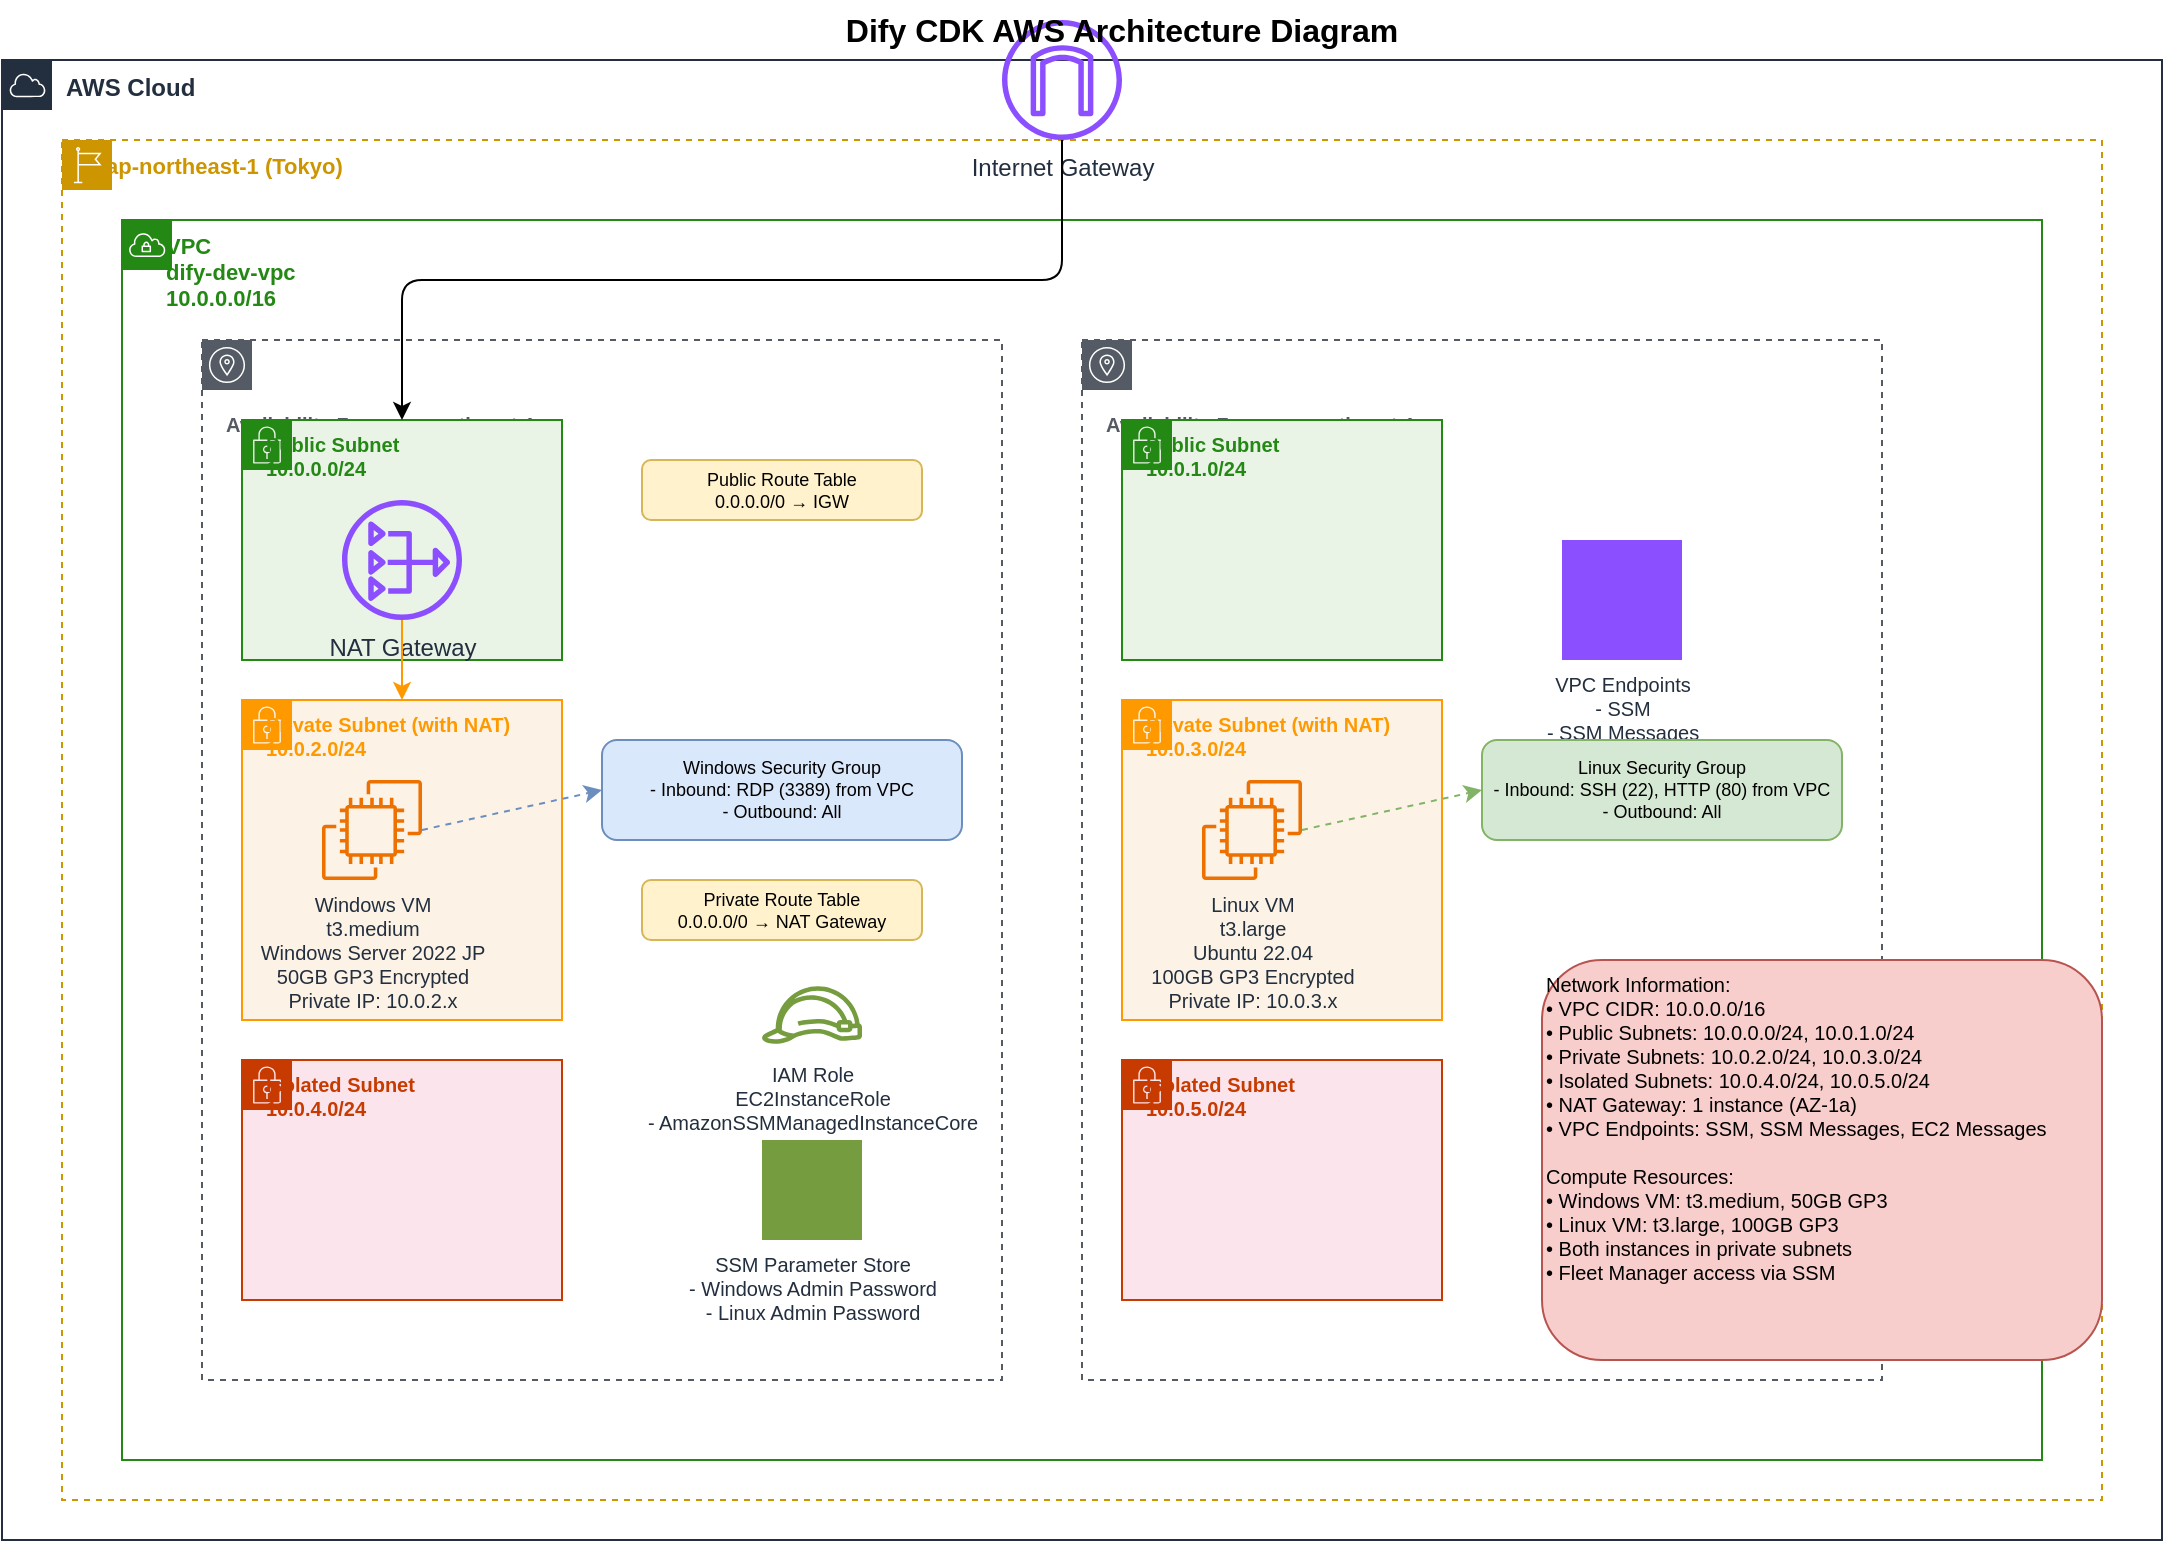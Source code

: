 <mxfile version="27.0.9">
  <diagram name="AWS-Architecture" id="aws-arch">
    <mxGraphModel dx="1636" dy="973" grid="1" gridSize="10" guides="1" tooltips="1" connect="1" arrows="1" fold="1" page="1" pageScale="1" pageWidth="1169" pageHeight="827" math="0" shadow="0">
      <root>
        <mxCell id="0" />
        <mxCell id="1" parent="0" />
        <mxCell id="aws-cloud" value="AWS Cloud" style="sketch=0;outlineConnect=0;gradientColor=none;html=1;whiteSpace=wrap;fontSize=12;fontStyle=1;shape=mxgraph.aws4.group;grIcon=mxgraph.aws4.group_aws_cloud;strokeColor=#232F3E;fillColor=none;verticalAlign=top;align=left;spacingLeft=30;fontColor=#232F3E;dashed=0;" parent="1" vertex="1">
          <mxGeometry x="40" y="40" width="1080" height="740" as="geometry" />
        </mxCell>
        <mxCell id="region" value="ap-northeast-1 (Tokyo)" style="sketch=0;outlineConnect=0;gradientColor=none;html=1;whiteSpace=wrap;fontSize=11;fontStyle=1;shape=mxgraph.aws4.group;grIcon=mxgraph.aws4.group_region;strokeColor=#CD9500;fillColor=none;verticalAlign=top;align=left;spacingLeft=20;fontColor=#CD9500;dashed=1;" parent="1" vertex="1">
          <mxGeometry x="70" y="80" width="1020" height="680" as="geometry" />
        </mxCell>
        <mxCell id="vpc" value="VPC&#xa;dify-dev-vpc&#xa;10.0.0.0/16" style="sketch=0;outlineConnect=0;gradientColor=none;html=1;whiteSpace=wrap;fontSize=11;fontStyle=1;shape=mxgraph.aws4.group;grIcon=mxgraph.aws4.group_vpc;strokeColor=#248814;fillColor=none;verticalAlign=top;align=left;spacingLeft=20;fontColor=#248814;dashed=0;" parent="1" vertex="1">
          <mxGeometry x="100" y="120" width="960" height="620" as="geometry" />
        </mxCell>
        <mxCell id="igw" value="Internet Gateway" style="sketch=0;outlineConnect=0;fontColor=#232F3E;gradientColor=none;fillColor=#8C4FFF;strokeColor=none;dashed=0;verticalLabelPosition=bottom;verticalAlign=top;align=center;html=1;fontSize=12;fontStyle=0;aspect=fixed;pointerEvents=1;shape=mxgraph.aws4.internet_gateway;" parent="1" vertex="1">
          <mxGeometry x="540" y="20" width="60" height="60" as="geometry" />
        </mxCell>
        <mxCell id="az1" value="Availability Zone: ap-northeast-1a" style="sketch=0;outlineConnect=0;gradientColor=none;html=1;whiteSpace=wrap;fontSize=10;fontStyle=1;shape=mxgraph.aws4.group;grIcon=mxgraph.aws4.group_availability_zone;strokeColor=#545B64;fillColor=none;verticalAlign=top;spacingTop=30;align=left;spacingLeft=10;fontColor=#545B64;dashed=1;" parent="1" vertex="1">
          <mxGeometry x="140" y="180" width="400" height="520" as="geometry" />
        </mxCell>
        <mxCell id="az2" value="Availability Zone: ap-northeast-1c" style="sketch=0;outlineConnect=0;gradientColor=none;html=1;whiteSpace=wrap;fontSize=10;fontStyle=1;shape=mxgraph.aws4.group;grIcon=mxgraph.aws4.group_availability_zone;strokeColor=#545B64;fillColor=none;verticalAlign=top;spacingTop=30;align=left;spacingLeft=10;fontColor=#545B64;dashed=1;" parent="1" vertex="1">
          <mxGeometry x="580" y="180" width="400" height="520" as="geometry" />
        </mxCell>
        <mxCell id="public-subnet-1" value="Public Subnet&#xa;10.0.0.0/24" style="sketch=0;outlineConnect=0;gradientColor=none;html=1;whiteSpace=wrap;fontSize=10;fontStyle=1;shape=mxgraph.aws4.group;grIcon=mxgraph.aws4.group_security_group;strokeColor=#248814;fillColor=#E9F3E6;verticalAlign=top;align=left;spacingLeft=10;fontColor=#248814;dashed=0;" parent="1" vertex="1">
          <mxGeometry x="160" y="220" width="160" height="120" as="geometry" />
        </mxCell>
        <mxCell id="public-subnet-2" value="Public Subnet&#xa;10.0.1.0/24" style="sketch=0;outlineConnect=0;gradientColor=none;html=1;whiteSpace=wrap;fontSize=10;fontStyle=1;shape=mxgraph.aws4.group;grIcon=mxgraph.aws4.group_security_group;strokeColor=#248814;fillColor=#E9F3E6;verticalAlign=top;align=left;spacingLeft=10;fontColor=#248814;dashed=0;" parent="1" vertex="1">
          <mxGeometry x="600" y="220" width="160" height="120" as="geometry" />
        </mxCell>
        <mxCell id="nat-gw" value="NAT Gateway" style="sketch=0;outlineConnect=0;fontColor=#232F3E;gradientColor=none;fillColor=#8C4FFF;strokeColor=none;dashed=0;verticalLabelPosition=bottom;verticalAlign=top;align=center;html=1;fontSize=12;fontStyle=0;aspect=fixed;pointerEvents=1;shape=mxgraph.aws4.nat_gateway;" parent="1" vertex="1">
          <mxGeometry x="210" y="260" width="60" height="60" as="geometry" />
        </mxCell>
        <mxCell id="private-subnet-1" value="Private Subnet (with NAT)&#xa;10.0.2.0/24" style="sketch=0;outlineConnect=0;gradientColor=none;html=1;whiteSpace=wrap;fontSize=10;fontStyle=1;shape=mxgraph.aws4.group;grIcon=mxgraph.aws4.group_security_group;strokeColor=#FF9900;fillColor=#FCF3E6;verticalAlign=top;align=left;spacingLeft=10;fontColor=#FF9900;dashed=0;" parent="1" vertex="1">
          <mxGeometry x="160" y="360" width="160" height="160" as="geometry" />
        </mxCell>
        <mxCell id="private-subnet-2" value="Private Subnet (with NAT)&#xa;10.0.3.0/24" style="sketch=0;outlineConnect=0;gradientColor=none;html=1;whiteSpace=wrap;fontSize=10;fontStyle=1;shape=mxgraph.aws4.group;grIcon=mxgraph.aws4.group_security_group;strokeColor=#FF9900;fillColor=#FCF3E6;verticalAlign=top;align=left;spacingLeft=10;fontColor=#FF9900;dashed=0;" parent="1" vertex="1">
          <mxGeometry x="600" y="360" width="160" height="160" as="geometry" />
        </mxCell>
        <mxCell id="isolated-subnet-1" value="Isolated Subnet&#xa;10.0.4.0/24" style="sketch=0;outlineConnect=0;gradientColor=none;html=1;whiteSpace=wrap;fontSize=10;fontStyle=1;shape=mxgraph.aws4.group;grIcon=mxgraph.aws4.group_security_group;strokeColor=#C73B00;fillColor=#FCE4EC;verticalAlign=top;align=left;spacingLeft=10;fontColor=#C73B00;dashed=0;" parent="1" vertex="1">
          <mxGeometry x="160" y="540" width="160" height="120" as="geometry" />
        </mxCell>
        <mxCell id="isolated-subnet-2" value="Isolated Subnet&#xa;10.0.5.0/24" style="sketch=0;outlineConnect=0;gradientColor=none;html=1;whiteSpace=wrap;fontSize=10;fontStyle=1;shape=mxgraph.aws4.group;grIcon=mxgraph.aws4.group_security_group;strokeColor=#C73B00;fillColor=#FCE4EC;verticalAlign=top;align=left;spacingLeft=10;fontColor=#C73B00;dashed=0;" parent="1" vertex="1">
          <mxGeometry x="600" y="540" width="160" height="120" as="geometry" />
        </mxCell>
        <mxCell id="windows-vm" value="Windows VM&#xa;t3.medium&#xa;Windows Server 2022 JP&#xa;50GB GP3 Encrypted&#xa;Private IP: 10.0.2.x" style="sketch=0;outlineConnect=0;fontColor=#232F3E;gradientColor=none;fillColor=#ED7100;strokeColor=none;dashed=0;verticalLabelPosition=bottom;verticalAlign=top;align=center;html=1;fontSize=10;fontStyle=0;aspect=fixed;pointerEvents=1;shape=mxgraph.aws4.ec2;" parent="1" vertex="1">
          <mxGeometry x="200" y="400" width="50" height="50" as="geometry" />
        </mxCell>
        <mxCell id="linux-vm" value="Linux VM&#xa;t3.large&#xa;Ubuntu 22.04&#xa;100GB GP3 Encrypted&#xa;Private IP: 10.0.3.x" style="sketch=0;outlineConnect=0;fontColor=#232F3E;gradientColor=none;fillColor=#ED7100;strokeColor=none;dashed=0;verticalLabelPosition=bottom;verticalAlign=top;align=center;html=1;fontSize=10;fontStyle=0;aspect=fixed;pointerEvents=1;shape=mxgraph.aws4.ec2;" parent="1" vertex="1">
          <mxGeometry x="640" y="400" width="50" height="50" as="geometry" />
        </mxCell>
        <mxCell id="vpc-endpoints" value="VPC Endpoints&#xa;- SSM&#xa;- SSM Messages&#xa;- EC2 Messages" style="sketch=0;outlineConnect=0;fontColor=#232F3E;gradientColor=none;fillColor=#8C4FFF;strokeColor=none;dashed=0;verticalLabelPosition=bottom;verticalAlign=top;align=center;html=1;fontSize=10;fontStyle=0;aspect=fixed;pointerEvents=1;shape=mxgraph.aws4.vpc_endpoint;" parent="1" vertex="1">
          <mxGeometry x="820" y="280" width="60" height="60" as="geometry" />
        </mxCell>
        <mxCell id="windows-sg" value="Windows Security Group&#xa;- Inbound: RDP (3389) from VPC&#xa;- Outbound: All" style="rounded=1;whiteSpace=wrap;html=1;fillColor=#dae8fc;strokeColor=#6c8ebf;fontSize=9;" parent="1" vertex="1">
          <mxGeometry x="340" y="380" width="180" height="50" as="geometry" />
        </mxCell>
        <mxCell id="linux-sg" value="Linux Security Group&#xa;- Inbound: SSH (22), HTTP (80) from VPC&#xa;- Outbound: All" style="rounded=1;whiteSpace=wrap;html=1;fillColor=#d5e8d4;strokeColor=#82b366;fontSize=9;" parent="1" vertex="1">
          <mxGeometry x="780" y="380" width="180" height="50" as="geometry" />
        </mxCell>
        <mxCell id="iam-role" value="IAM Role&#xa;EC2InstanceRole&#xa;- AmazonSSMManagedInstanceCore" style="sketch=0;outlineConnect=0;fontColor=#232F3E;gradientColor=none;fillColor=#759C3E;strokeColor=none;dashed=0;verticalLabelPosition=bottom;verticalAlign=top;align=center;html=1;fontSize=10;fontStyle=0;aspect=fixed;pointerEvents=1;shape=mxgraph.aws4.role;" parent="1" vertex="1">
          <mxGeometry x="420" y="500" width="50" height="35" as="geometry" />
        </mxCell>
        <mxCell id="ssm-params" value="SSM Parameter Store&#xa;- Windows Admin Password&#xa;- Linux Admin Password" style="sketch=0;outlineConnect=0;fontColor=#232F3E;gradientColor=none;fillColor=#759C3E;strokeColor=none;dashed=0;verticalLabelPosition=bottom;verticalAlign=top;align=center;html=1;fontSize=10;fontStyle=0;aspect=fixed;pointerEvents=1;shape=mxgraph.aws4.systems_manager_parameter_store;" parent="1" vertex="1">
          <mxGeometry x="420" y="580" width="50" height="50" as="geometry" />
        </mxCell>
        <mxCell id="route-table-public" value="Public Route Table&#xa;0.0.0.0/0 → IGW" style="rounded=1;whiteSpace=wrap;html=1;fillColor=#fff2cc;strokeColor=#d6b656;fontSize=9;" parent="1" vertex="1">
          <mxGeometry x="360" y="240" width="140" height="30" as="geometry" />
        </mxCell>
        <mxCell id="route-table-private" value="Private Route Table&#xa;0.0.0.0/0 → NAT Gateway" style="rounded=1;whiteSpace=wrap;html=1;fillColor=#fff2cc;strokeColor=#d6b656;fontSize=9;" parent="1" vertex="1">
          <mxGeometry x="360" y="450" width="140" height="30" as="geometry" />
        </mxCell>
        <mxCell id="connection-igw-vpc" style="endArrow=classic;html=1;exitX=0.5;exitY=1;exitDx=0;exitDy=0;entryX=0.5;entryY=0;entryDx=0;entryDy=0;strokeColor=#000000;" parent="1" source="igw" target="public-subnet-1" edge="1">
          <mxGeometry width="50" height="50" relative="1" as="geometry">
            <mxPoint x="570" y="90" as="sourcePoint" />
            <mxPoint x="240" y="220" as="targetPoint" />
            <Array as="points">
              <mxPoint x="570" y="150" />
              <mxPoint x="240" y="150" />
            </Array>
          </mxGeometry>
        </mxCell>
        <mxCell id="connection-nat-private" style="endArrow=classic;html=1;exitX=0.5;exitY=1;exitDx=0;exitDy=0;entryX=0.5;entryY=0;entryDx=0;entryDy=0;strokeColor=#FF9900;" parent="1" source="nat-gw" target="private-subnet-1" edge="1">
          <mxGeometry width="50" height="50" relative="1" as="geometry">
            <mxPoint x="240" y="330" as="sourcePoint" />
            <mxPoint x="240" y="360" as="targetPoint" />
          </mxGeometry>
        </mxCell>
        <mxCell id="connection-vm-sg1" style="endArrow=classic;html=1;exitX=1;exitY=0.5;exitDx=0;exitDy=0;entryX=0;entryY=0.5;entryDx=0;entryDy=0;strokeColor=#6c8ebf;dashed=1;" parent="1" source="windows-vm" target="windows-sg" edge="1">
          <mxGeometry width="50" height="50" relative="1" as="geometry">
            <mxPoint x="250" y="420" as="sourcePoint" />
            <mxPoint x="340" y="405" as="targetPoint" />
          </mxGeometry>
        </mxCell>
        <mxCell id="connection-vm-sg2" style="endArrow=classic;html=1;exitX=1;exitY=0.5;exitDx=0;exitDy=0;entryX=0;entryY=0.5;entryDx=0;entryDy=0;strokeColor=#82b366;dashed=1;" parent="1" source="linux-vm" target="linux-sg" edge="1">
          <mxGeometry width="50" height="50" relative="1" as="geometry">
            <mxPoint x="690" y="420" as="sourcePoint" />
            <mxPoint x="780" y="405" as="targetPoint" />
          </mxGeometry>
        </mxCell>
        <mxCell id="title" value="Dify CDK AWS Architecture Diagram" style="text;html=1;strokeColor=none;fillColor=none;align=center;verticalAlign=middle;whiteSpace=wrap;rounded=0;fontSize=16;fontStyle=1;" parent="1" vertex="1">
          <mxGeometry x="450" y="10" width="300" height="30" as="geometry" />
        </mxCell>
        <mxCell id="info-box" value="Network Information:&#xa;• VPC CIDR: 10.0.0.0/16&#xa;• Public Subnets: 10.0.0.0/24, 10.0.1.0/24&#xa;• Private Subnets: 10.0.2.0/24, 10.0.3.0/24&#xa;• Isolated Subnets: 10.0.4.0/24, 10.0.5.0/24&#xa;• NAT Gateway: 1 instance (AZ-1a)&#xa;• VPC Endpoints: SSM, SSM Messages, EC2 Messages&#xa;&#xa;Compute Resources:&#xa;• Windows VM: t3.medium, 50GB GP3&#xa;• Linux VM: t3.large, 100GB GP3&#xa;• Both instances in private subnets&#xa;• Fleet Manager access via SSM" style="rounded=1;whiteSpace=wrap;html=1;fillColor=#f8cecc;strokeColor=#b85450;fontSize=10;align=left;verticalAlign=top;" parent="1" vertex="1">
          <mxGeometry x="810" y="490" width="280" height="200" as="geometry" />
        </mxCell>
      </root>
    </mxGraphModel>
  </diagram>
</mxfile>
